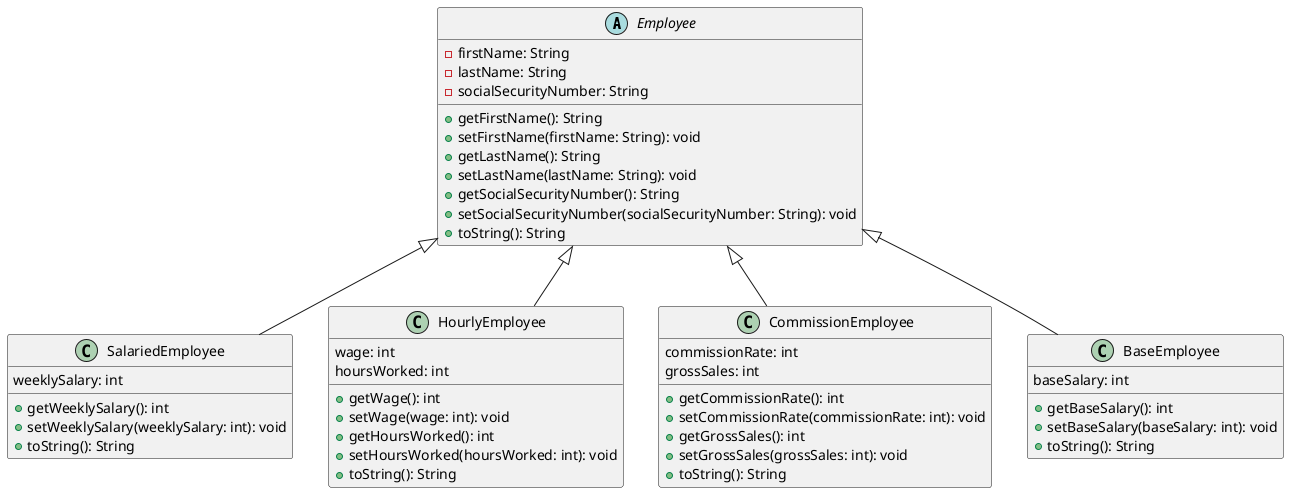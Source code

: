 @startuml
abstract class Employee {
  - firstName: String
  - lastName: String
  - socialSecurityNumber: String

  + getFirstName(): String
  + setFirstName(firstName: String): void
  + getLastName(): String
  + setLastName(lastName: String): void
  + getSocialSecurityNumber(): String
  + setSocialSecurityNumber(socialSecurityNumber: String): void
  + toString(): String
}

class SalariedEmployee {
  weeklySalary: int

  + getWeeklySalary(): int
  + setWeeklySalary(weeklySalary: int): void
  + toString(): String
}

class HourlyEmployee {
  wage: int
  hoursWorked: int

  + getWage(): int
  + setWage(wage: int): void
  + getHoursWorked(): int
  + setHoursWorked(hoursWorked: int): void
  + toString(): String
}

class CommissionEmployee {
  commissionRate: int
  grossSales: int

  + getCommissionRate(): int
  + setCommissionRate(commissionRate: int): void
  + getGrossSales(): int
  + setGrossSales(grossSales: int): void
  + toString(): String
}

class BaseEmployee {
  baseSalary: int

  + getBaseSalary(): int
  + setBaseSalary(baseSalary: int): void
  + toString(): String
}

Employee <|-- SalariedEmployee
Employee <|-- HourlyEmployee
Employee <|-- CommissionEmployee
Employee <|-- BaseEmployee
@enduml